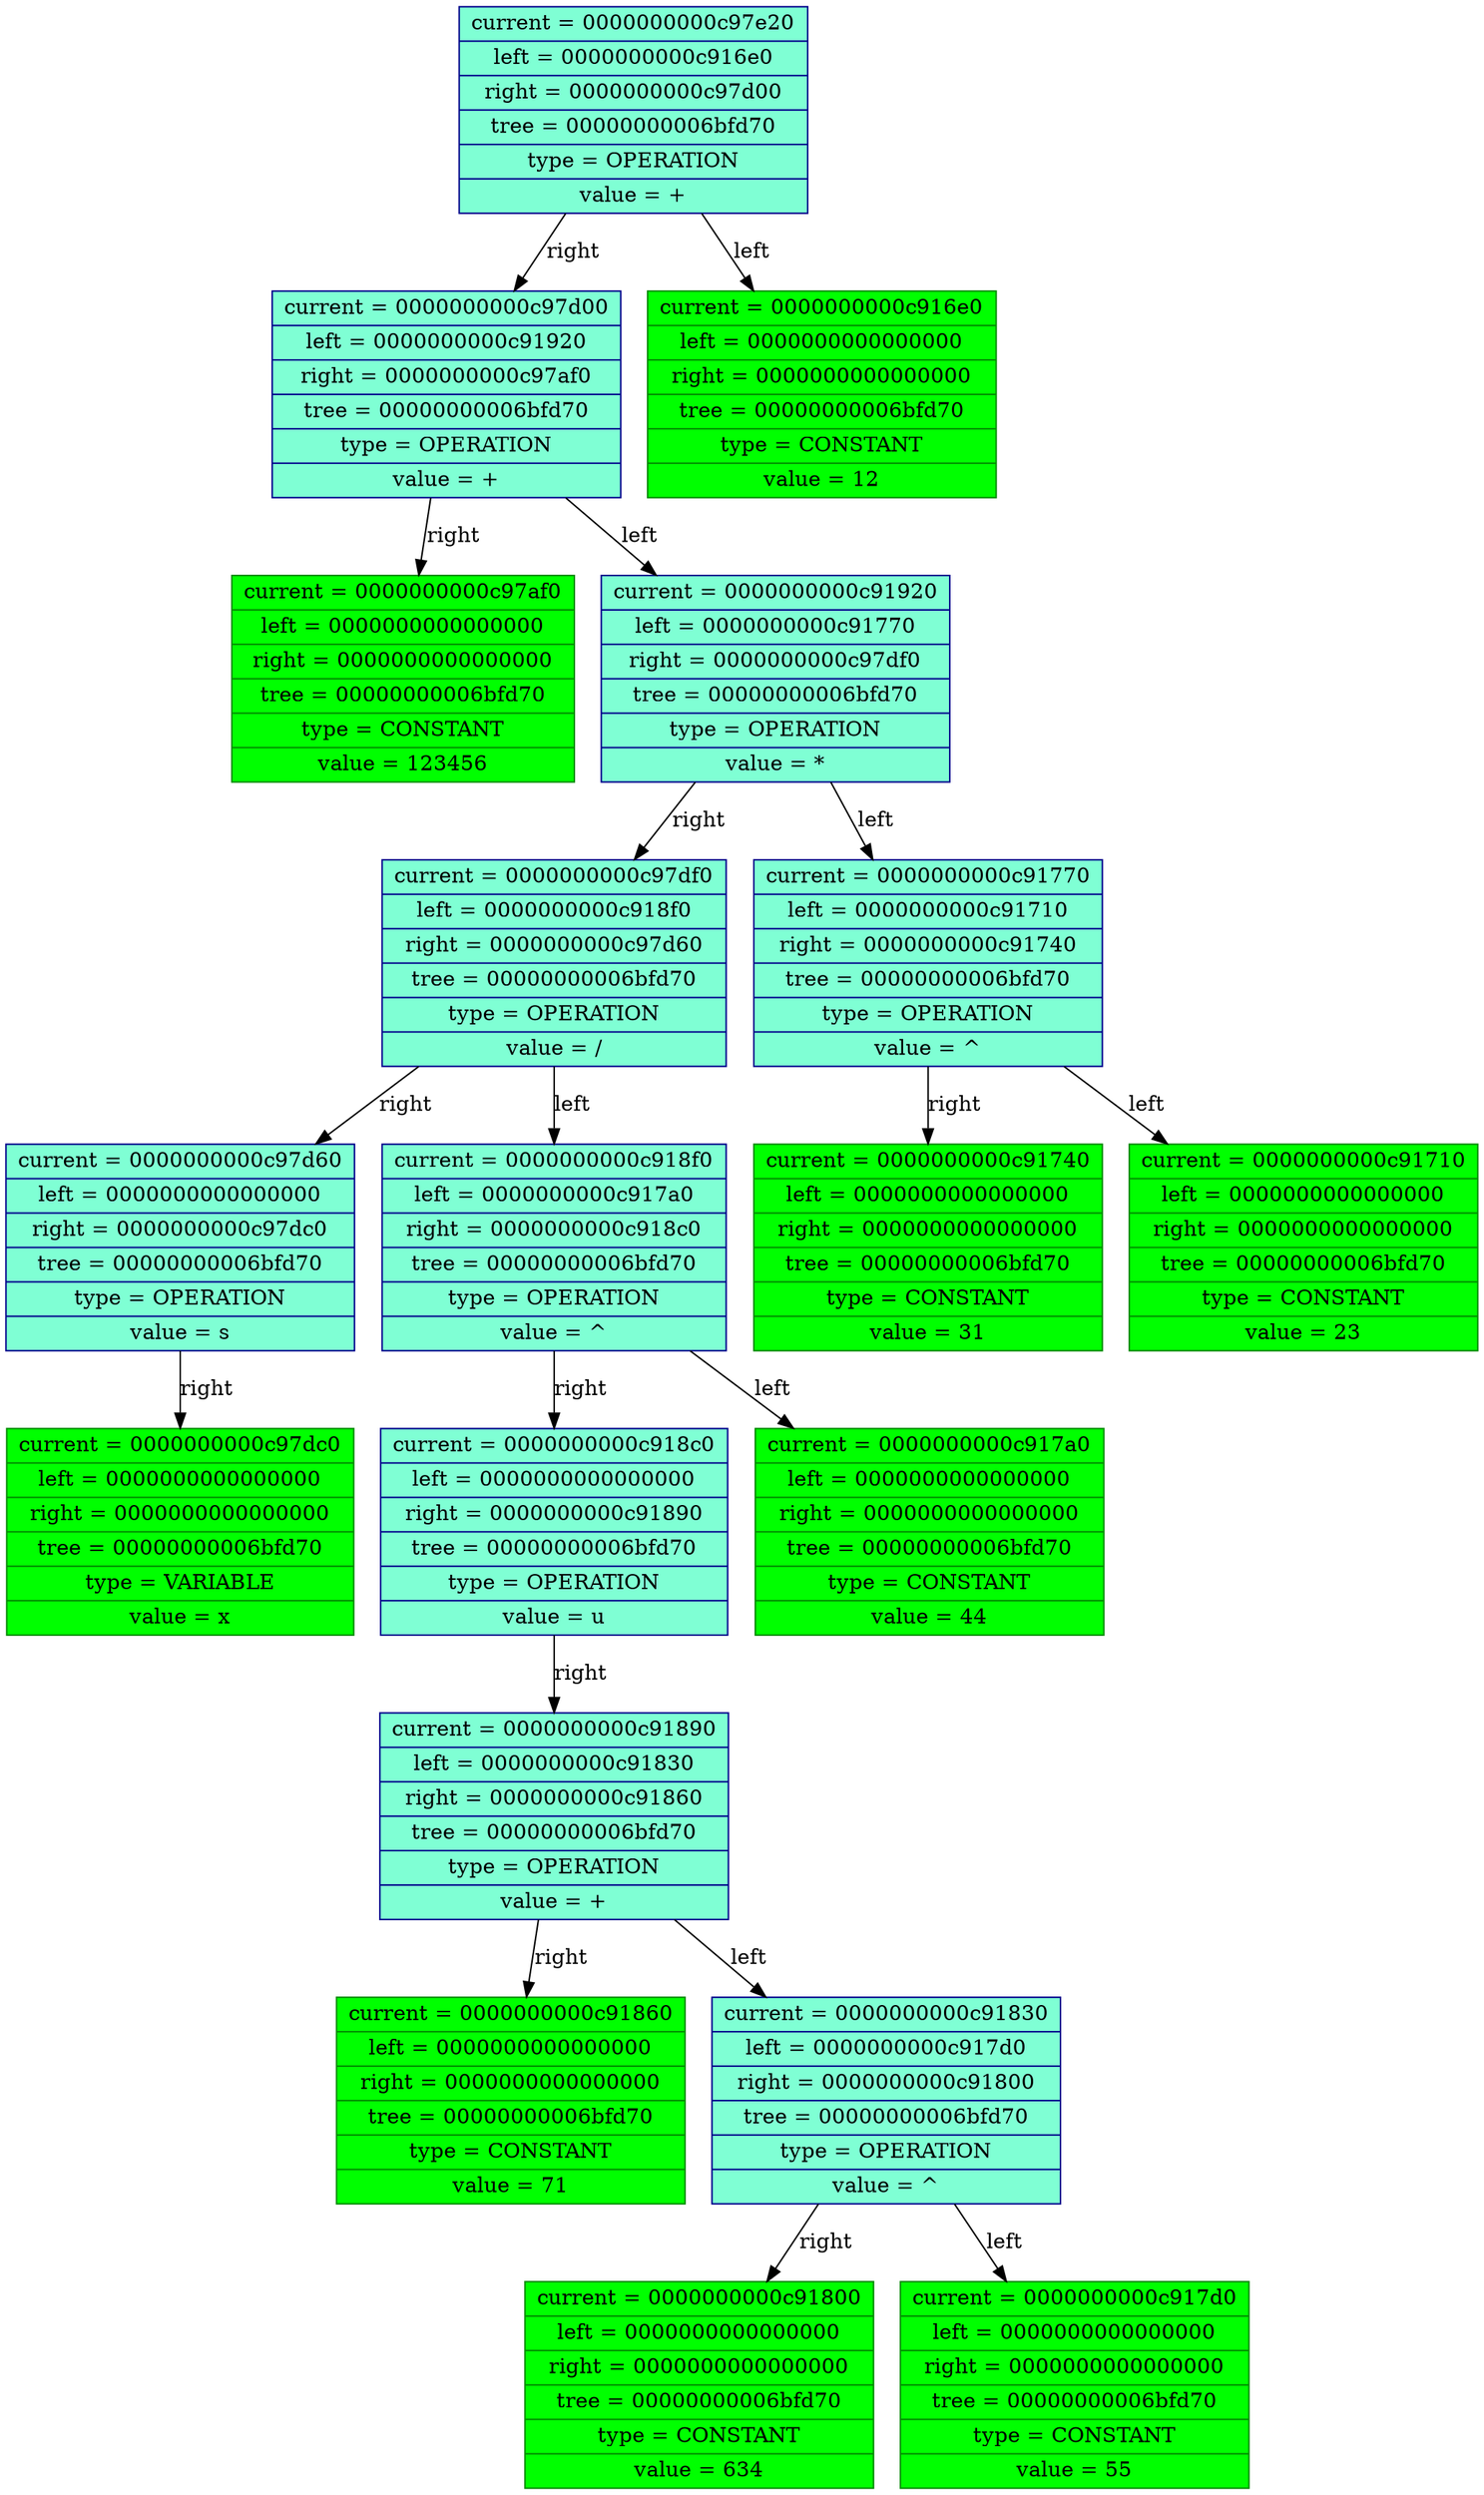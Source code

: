 digraph LIST{
	rankdir = TB;
"0000000000c97e20"[shape=record, color="blue4",style="filled",fillcolor="aquamarine",label="   { current =  0000000000c97e20 | left = 0000000000c916e0 | right = 0000000000c97d00 | tree = 00000000006bfd70 | type = OPERATION | value = +} "];"0000000000c97d00"[shape=record, color="blue4",style="filled",fillcolor="aquamarine",label="   { current =  0000000000c97d00 | left = 0000000000c91920 | right = 0000000000c97af0 | tree = 00000000006bfd70 | type = OPERATION | value = +} "];"0000000000c97af0"[shape=record, color="green4",style="filled",fillcolor="green1",label="   { current =  0000000000c97af0 | left = 0000000000000000 | right = 0000000000000000 | tree = 00000000006bfd70 | type = CONSTANT | value = 123456} "];"0000000000c91920"[shape=record, color="blue4",style="filled",fillcolor="aquamarine",label="   { current =  0000000000c91920 | left = 0000000000c91770 | right = 0000000000c97df0 | tree = 00000000006bfd70 | type = OPERATION | value = *} "];"0000000000c97df0"[shape=record, color="blue4",style="filled",fillcolor="aquamarine",label="   { current =  0000000000c97df0 | left = 0000000000c918f0 | right = 0000000000c97d60 | tree = 00000000006bfd70 | type = OPERATION | value = /} "];"0000000000c97d60"[shape=record, color="blue4",style="filled",fillcolor="aquamarine",label="   { current =  0000000000c97d60 | left = 0000000000000000 | right = 0000000000c97dc0 | tree = 00000000006bfd70 | type = OPERATION | value = s} "];"0000000000c97dc0"[shape=record, color="green4",style="filled",fillcolor="green1",label="   { current =  0000000000c97dc0 | left = 0000000000000000 | right = 0000000000000000 | tree = 00000000006bfd70 | type = VARIABLE | value = x} "];"0000000000c918f0"[shape=record, color="blue4",style="filled",fillcolor="aquamarine",label="   { current =  0000000000c918f0 | left = 0000000000c917a0 | right = 0000000000c918c0 | tree = 00000000006bfd70 | type = OPERATION | value = ^} "];"0000000000c918c0"[shape=record, color="blue4",style="filled",fillcolor="aquamarine",label="   { current =  0000000000c918c0 | left = 0000000000000000 | right = 0000000000c91890 | tree = 00000000006bfd70 | type = OPERATION | value = u} "];"0000000000c91890"[shape=record, color="blue4",style="filled",fillcolor="aquamarine",label="   { current =  0000000000c91890 | left = 0000000000c91830 | right = 0000000000c91860 | tree = 00000000006bfd70 | type = OPERATION | value = +} "];"0000000000c91860"[shape=record, color="green4",style="filled",fillcolor="green1",label="   { current =  0000000000c91860 | left = 0000000000000000 | right = 0000000000000000 | tree = 00000000006bfd70 | type = CONSTANT | value = 71} "];"0000000000c91830"[shape=record, color="blue4",style="filled",fillcolor="aquamarine",label="   { current =  0000000000c91830 | left = 0000000000c917d0 | right = 0000000000c91800 | tree = 00000000006bfd70 | type = OPERATION | value = ^} "];"0000000000c91800"[shape=record, color="green4",style="filled",fillcolor="green1",label="   { current =  0000000000c91800 | left = 0000000000000000 | right = 0000000000000000 | tree = 00000000006bfd70 | type = CONSTANT | value = 634} "];"0000000000c917d0"[shape=record, color="green4",style="filled",fillcolor="green1",label="   { current =  0000000000c917d0 | left = 0000000000000000 | right = 0000000000000000 | tree = 00000000006bfd70 | type = CONSTANT | value = 55} "];"0000000000c917a0"[shape=record, color="green4",style="filled",fillcolor="green1",label="   { current =  0000000000c917a0 | left = 0000000000000000 | right = 0000000000000000 | tree = 00000000006bfd70 | type = CONSTANT | value = 44} "];"0000000000c91770"[shape=record, color="blue4",style="filled",fillcolor="aquamarine",label="   { current =  0000000000c91770 | left = 0000000000c91710 | right = 0000000000c91740 | tree = 00000000006bfd70 | type = OPERATION | value = ^} "];"0000000000c91740"[shape=record, color="green4",style="filled",fillcolor="green1",label="   { current =  0000000000c91740 | left = 0000000000000000 | right = 0000000000000000 | tree = 00000000006bfd70 | type = CONSTANT | value = 31} "];"0000000000c91710"[shape=record, color="green4",style="filled",fillcolor="green1",label="   { current =  0000000000c91710 | left = 0000000000000000 | right = 0000000000000000 | tree = 00000000006bfd70 | type = CONSTANT | value = 23} "];"0000000000c916e0"[shape=record, color="green4",style="filled",fillcolor="green1",label="   { current =  0000000000c916e0 | left = 0000000000000000 | right = 0000000000000000 | tree = 00000000006bfd70 | type = CONSTANT | value = 12} "];"0000000000c97e20" -> "0000000000c916e0"[label="left"];
"0000000000c97e20" -> "0000000000c97d00"[label="right"];
"0000000000c97d00" -> "0000000000c91920"[label="left"];
"0000000000c91920" -> "0000000000c91770"[label="left"];
"0000000000c91770" -> "0000000000c91710"[label="left"];
"0000000000c91770" -> "0000000000c91740"[label="right"];
"0000000000c91920" -> "0000000000c97df0"[label="right"];
"0000000000c97df0" -> "0000000000c918f0"[label="left"];
"0000000000c918f0" -> "0000000000c917a0"[label="left"];
"0000000000c918f0" -> "0000000000c918c0"[label="right"];
"0000000000c918c0" -> "0000000000c91890"[label="right"];
"0000000000c91890" -> "0000000000c91830"[label="left"];
"0000000000c91830" -> "0000000000c917d0"[label="left"];
"0000000000c91830" -> "0000000000c91800"[label="right"];
"0000000000c91890" -> "0000000000c91860"[label="right"];
"0000000000c97df0" -> "0000000000c97d60"[label="right"];
"0000000000c97d60" -> "0000000000c97dc0"[label="right"];
"0000000000c97d00" -> "0000000000c97af0"[label="right"];
}
